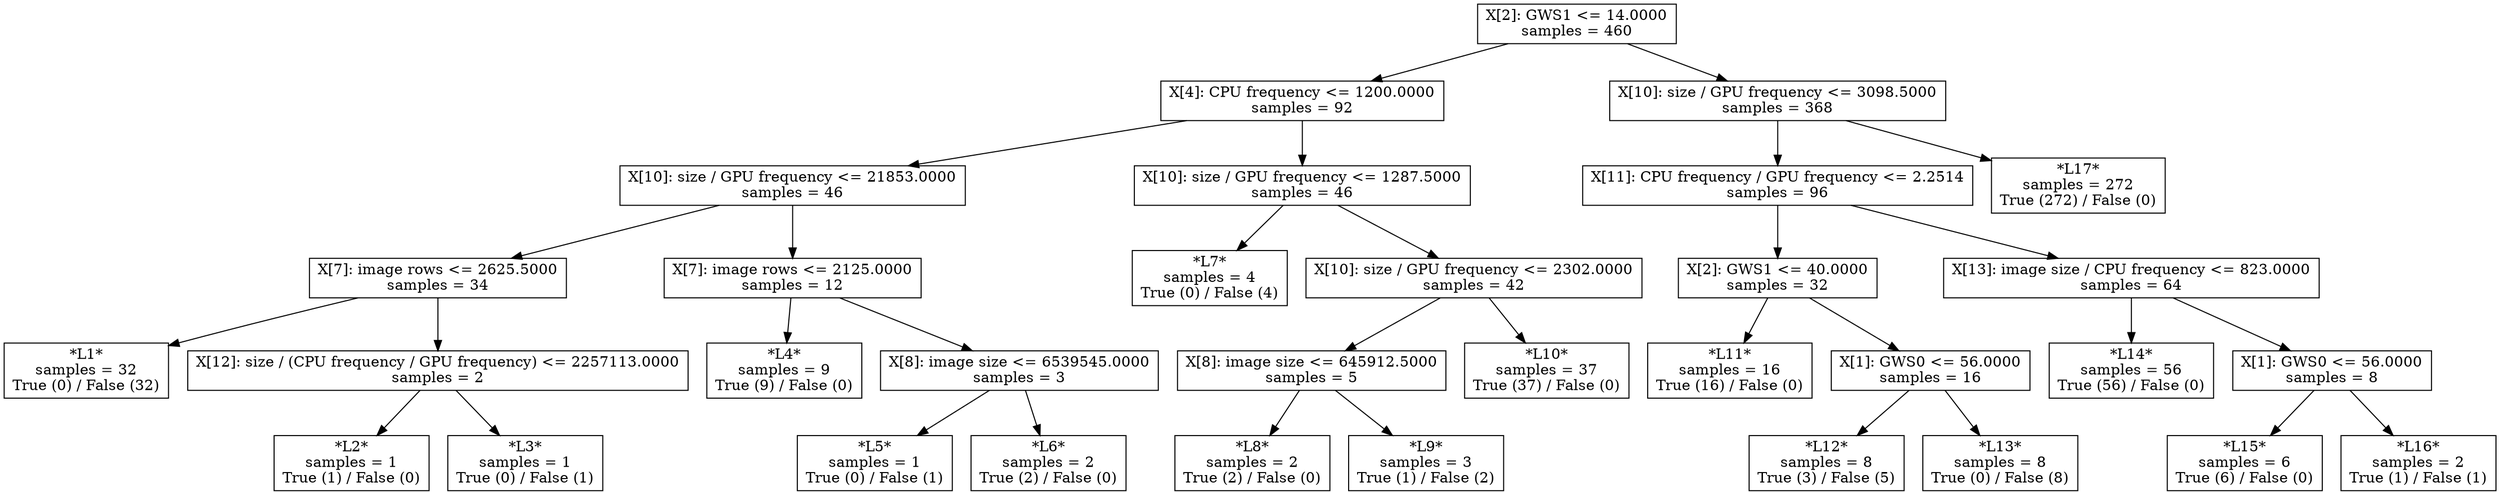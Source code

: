 digraph Tree {
0 [label="X[2]: GWS1 <= 14.0000\nsamples = 460", shape="box"] ;
1 [label="X[4]: CPU frequency <= 1200.0000\nsamples = 92", shape="box"] ;
0 -> 1 ;
2 [label="X[10]: size / GPU frequency <= 21853.0000\nsamples = 46", shape="box"] ;
1 -> 2 ;
3 [label="X[7]: image rows <= 2625.5000\nsamples = 34", shape="box"] ;
2 -> 3 ;
4 [label="*L1*\nsamples = 32\nTrue (0) / False (32)", shape="box"] ;
3 -> 4 ;
5 [label="X[12]: size / (CPU frequency / GPU frequency) <= 2257113.0000\nsamples = 2", shape="box"] ;
3 -> 5 ;
6 [label="*L2*\nsamples = 1\nTrue (1) / False (0)", shape="box"] ;
5 -> 6 ;
7 [label="*L3*\nsamples = 1\nTrue (0) / False (1)", shape="box"] ;
5 -> 7 ;
8 [label="X[7]: image rows <= 2125.0000\nsamples = 12", shape="box"] ;
2 -> 8 ;
9 [label="*L4*\nsamples = 9\nTrue (9) / False (0)", shape="box"] ;
8 -> 9 ;
10 [label="X[8]: image size <= 6539545.0000\nsamples = 3", shape="box"] ;
8 -> 10 ;
11 [label="*L5*\nsamples = 1\nTrue (0) / False (1)", shape="box"] ;
10 -> 11 ;
12 [label="*L6*\nsamples = 2\nTrue (2) / False (0)", shape="box"] ;
10 -> 12 ;
13 [label="X[10]: size / GPU frequency <= 1287.5000\nsamples = 46", shape="box"] ;
1 -> 13 ;
14 [label="*L7*\nsamples = 4\nTrue (0) / False (4)", shape="box"] ;
13 -> 14 ;
15 [label="X[10]: size / GPU frequency <= 2302.0000\nsamples = 42", shape="box"] ;
13 -> 15 ;
16 [label="X[8]: image size <= 645912.5000\nsamples = 5", shape="box"] ;
15 -> 16 ;
17 [label="*L8*\nsamples = 2\nTrue (2) / False (0)", shape="box"] ;
16 -> 17 ;
18 [label="*L9*\nsamples = 3\nTrue (1) / False (2)", shape="box"] ;
16 -> 18 ;
19 [label="*L10*\nsamples = 37\nTrue (37) / False (0)", shape="box"] ;
15 -> 19 ;
20 [label="X[10]: size / GPU frequency <= 3098.5000\nsamples = 368", shape="box"] ;
0 -> 20 ;
21 [label="X[11]: CPU frequency / GPU frequency <= 2.2514\nsamples = 96", shape="box"] ;
20 -> 21 ;
22 [label="X[2]: GWS1 <= 40.0000\nsamples = 32", shape="box"] ;
21 -> 22 ;
23 [label="*L11*\nsamples = 16\nTrue (16) / False (0)", shape="box"] ;
22 -> 23 ;
24 [label="X[1]: GWS0 <= 56.0000\nsamples = 16", shape="box"] ;
22 -> 24 ;
25 [label="*L12*\nsamples = 8\nTrue (3) / False (5)", shape="box"] ;
24 -> 25 ;
26 [label="*L13*\nsamples = 8\nTrue (0) / False (8)", shape="box"] ;
24 -> 26 ;
27 [label="X[13]: image size / CPU frequency <= 823.0000\nsamples = 64", shape="box"] ;
21 -> 27 ;
28 [label="*L14*\nsamples = 56\nTrue (56) / False (0)", shape="box"] ;
27 -> 28 ;
29 [label="X[1]: GWS0 <= 56.0000\nsamples = 8", shape="box"] ;
27 -> 29 ;
30 [label="*L15*\nsamples = 6\nTrue (6) / False (0)", shape="box"] ;
29 -> 30 ;
31 [label="*L16*\nsamples = 2\nTrue (1) / False (1)", shape="box"] ;
29 -> 31 ;
32 [label="*L17*\nsamples = 272\nTrue (272) / False (0)", shape="box"] ;
20 -> 32 ;
}
